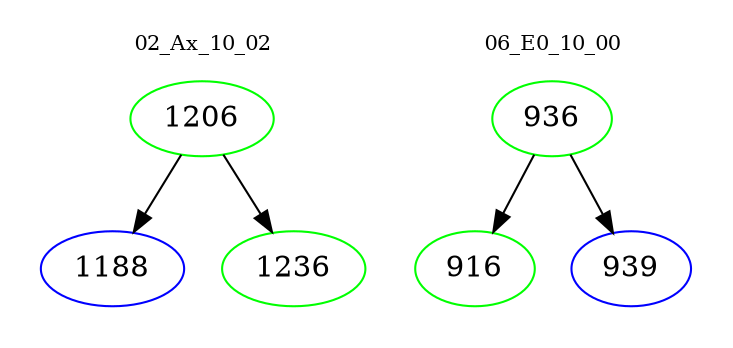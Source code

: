 digraph{
subgraph cluster_0 {
color = white
label = "02_Ax_10_02";
fontsize=10;
T0_1206 [label="1206", color="green"]
T0_1206 -> T0_1188 [color="black"]
T0_1188 [label="1188", color="blue"]
T0_1206 -> T0_1236 [color="black"]
T0_1236 [label="1236", color="green"]
}
subgraph cluster_1 {
color = white
label = "06_E0_10_00";
fontsize=10;
T1_936 [label="936", color="green"]
T1_936 -> T1_916 [color="black"]
T1_916 [label="916", color="green"]
T1_936 -> T1_939 [color="black"]
T1_939 [label="939", color="blue"]
}
}
